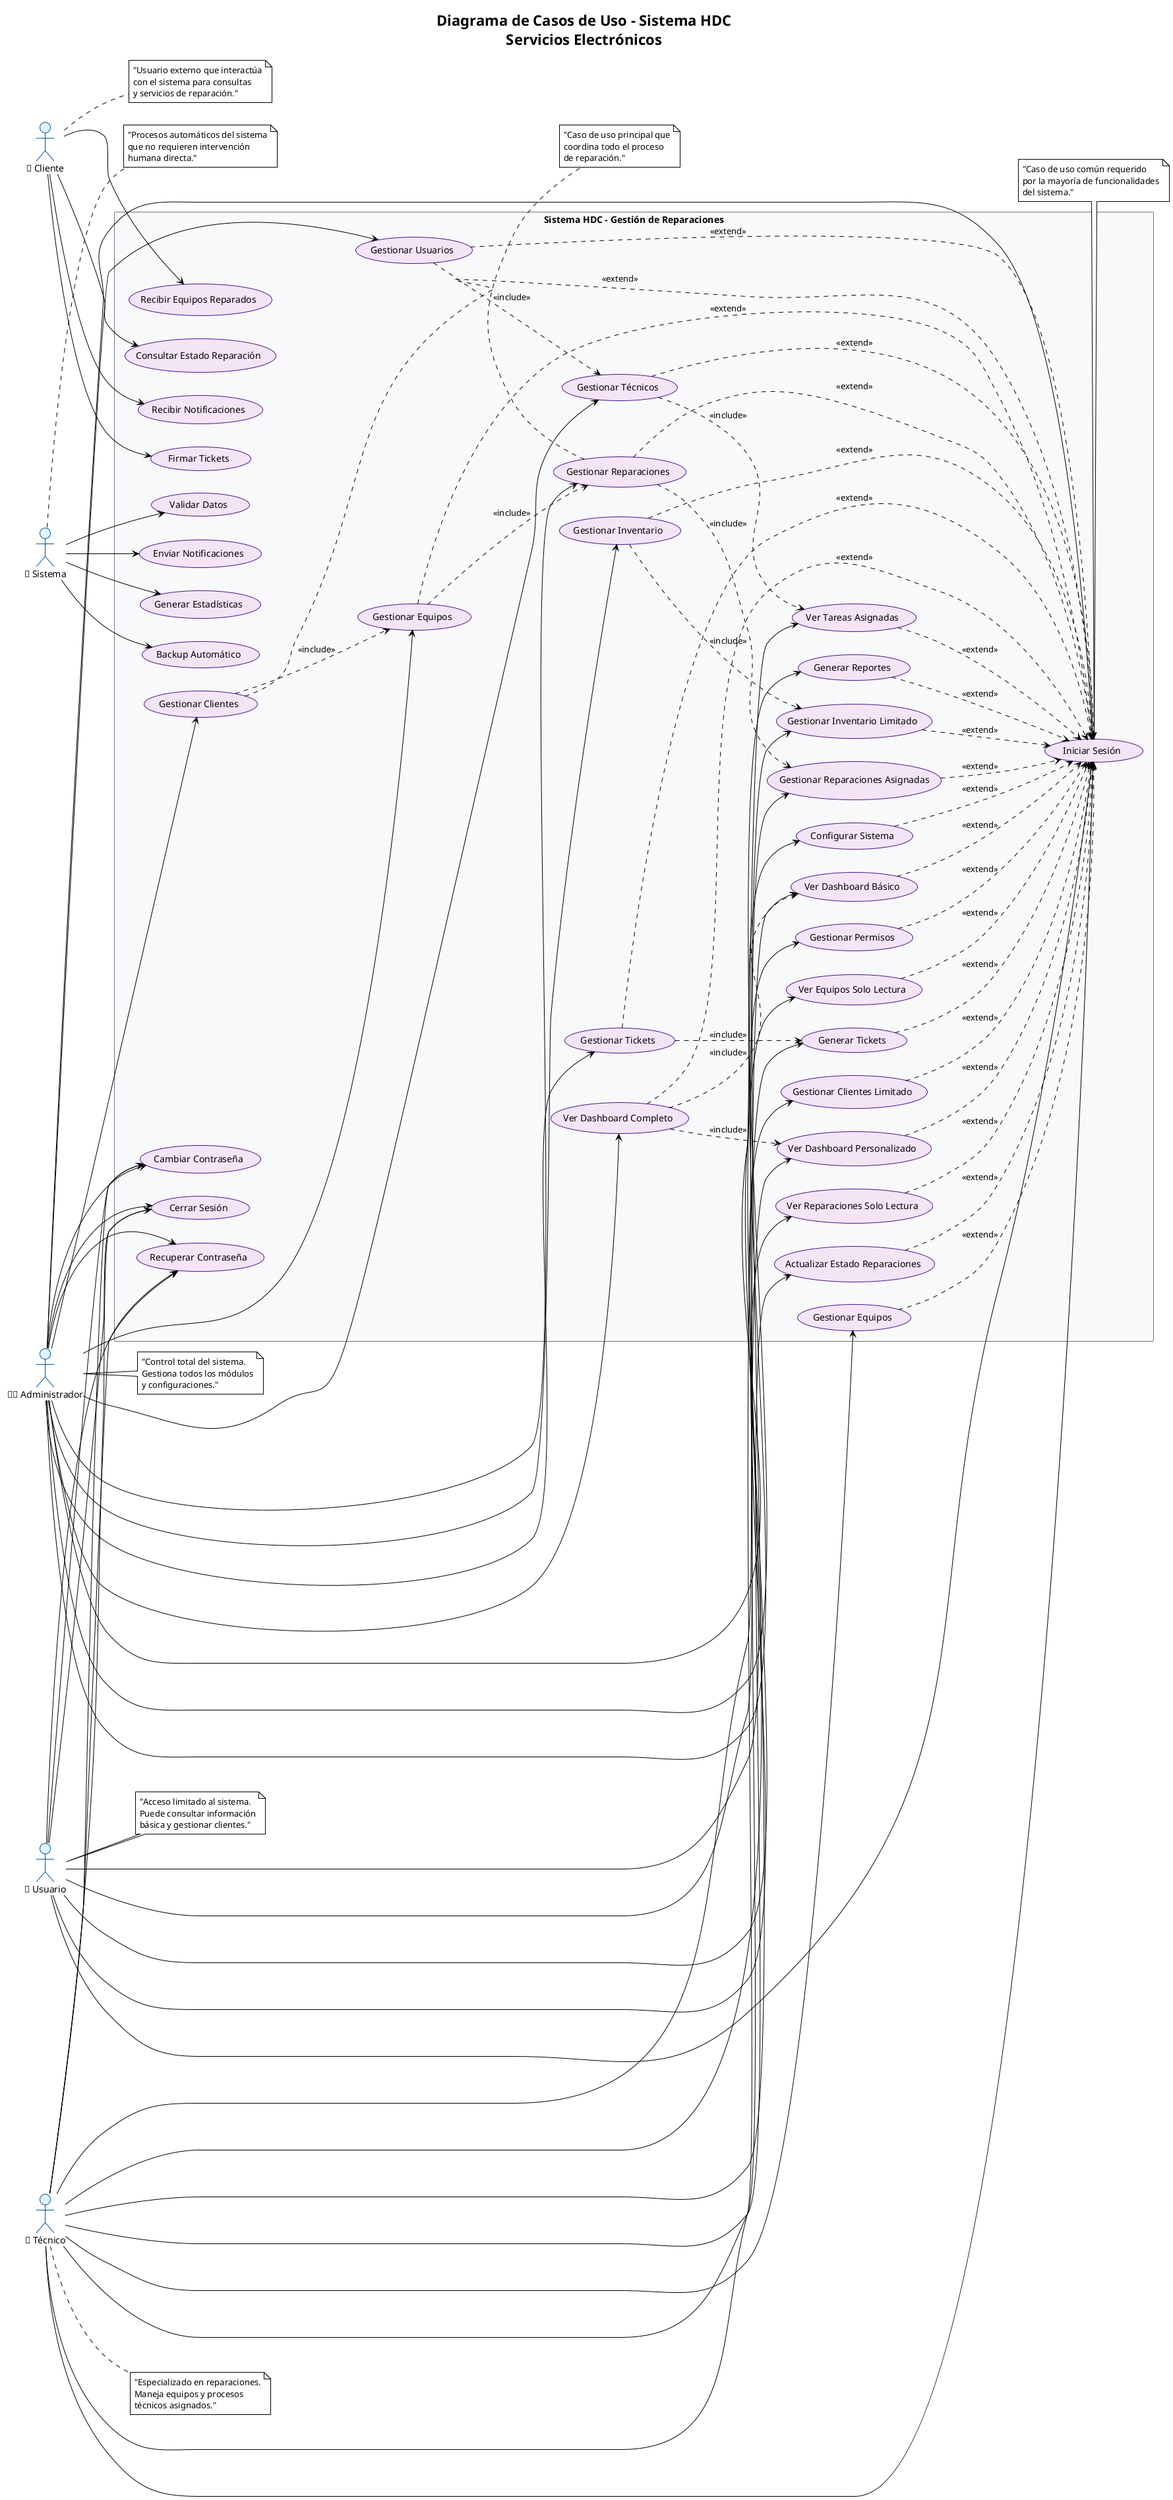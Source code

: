 @startuml DiagramaCasosUsoHDC

!theme plain
skinparam backgroundColor #FFFFFF
skinparam actor {
    BackgroundColor #E1F5FE
    BorderColor #01579B
    FontColor #000000
}
skinparam usecase {
    BackgroundColor #F3E5F5
    BorderColor #4A148C
    FontColor #000000
}
skinparam rectangle {
    BackgroundColor #F8F9FA
    BorderColor #6C757D
}

title Diagrama de Casos de Uso - Sistema HDC\nServicios Electrónicos

left to right direction

' Actores del Sistema
actor "👨‍💼 Administrador" as Admin
actor "🔧 Técnico" as Tecnico
actor "👤 Usuario" as Usuario
actor "👥 Cliente" as Cliente
actor "🤖 Sistema" as Sistema

' Rectángulo del sistema
rectangle "Sistema HDC - Gestión de Reparaciones" {
    
    ' Casos de Uso del Administrador
    usecase "Gestionar Usuarios" as UC1
    usecase "Gestionar Técnicos" as UC2
    usecase "Gestionar Clientes" as UC3
    usecase "Gestionar Equipos" as UC4
    usecase "Gestionar Reparaciones" as UC5
    usecase "Gestionar Inventario" as UC6
    usecase "Gestionar Tickets" as UC7
    usecase "Ver Dashboard Completo" as UC8
    usecase "Generar Reportes" as UC9
    usecase "Configurar Sistema" as UC10
    usecase "Gestionar Permisos" as UC11
    
    ' Casos de Uso del Técnico
    usecase "Ver Tareas Asignadas" as UC12
    usecase "Gestionar Reparaciones Asignadas" as UC13
    usecase "Actualizar Estado Reparaciones" as UC14
    usecase "Gestionar Equipos" as UC15
    usecase "Ver Dashboard Personalizado" as UC16
    usecase "Generar Tickets" as UC17
    usecase "Gestionar Inventario Limitado" as UC18
    
    ' Casos de Uso del Usuario
    usecase "Ver Dashboard Básico" as UC19
    usecase "Gestionar Clientes Limitado" as UC20
    usecase "Ver Reparaciones Solo Lectura" as UC21
    usecase "Ver Equipos Solo Lectura" as UC22
    
    ' Casos de Uso del Cliente
    usecase "Consultar Estado Reparación" as UC23
    usecase "Recibir Notificaciones" as UC24
    usecase "Firmar Tickets" as UC25
    usecase "Recibir Equipos Reparados" as UC26
    
    ' Casos de Uso del Sistema
    usecase "Enviar Notificaciones" as UC27
    usecase "Generar Estadísticas" as UC28
    usecase "Backup Automático" as UC29
    usecase "Validar Datos" as UC30
    
    ' Casos de Uso de Autenticación (Comunes)
    usecase "Iniciar Sesión" as UC_AUTH1
    usecase "Cerrar Sesión" as UC_AUTH2
    usecase "Recuperar Contraseña" as UC_AUTH3
    usecase "Cambiar Contraseña" as UC_AUTH4
}

' Relaciones del Administrador
Admin --> UC1
Admin --> UC2
Admin --> UC3
Admin --> UC4
Admin --> UC5
Admin --> UC6
Admin --> UC7
Admin --> UC8
Admin --> UC9
Admin --> UC10
Admin --> UC11
Admin --> UC_AUTH1
Admin --> UC_AUTH2
Admin --> UC_AUTH3
Admin --> UC_AUTH4

' Relaciones del Técnico
Tecnico --> UC12
Tecnico --> UC13
Tecnico --> UC14
Tecnico --> UC15
Tecnico --> UC16
Tecnico --> UC17
Tecnico --> UC18
Tecnico --> UC_AUTH1
Tecnico --> UC_AUTH2
Tecnico --> UC_AUTH3
Tecnico --> UC_AUTH4

' Relaciones del Usuario
Usuario --> UC19
Usuario --> UC20
Usuario --> UC21
Usuario --> UC22
Usuario --> UC_AUTH1
Usuario --> UC_AUTH2
Usuario --> UC_AUTH3
Usuario --> UC_AUTH4

' Relaciones del Cliente
Cliente --> UC23
Cliente --> UC24
Cliente --> UC25
Cliente --> UC26

' Relaciones del Sistema
Sistema --> UC27
Sistema --> UC28
Sistema --> UC29
Sistema --> UC30

' Relaciones entre casos de uso (Dependencias)
UC5 ..> UC13 : <<include>>
UC4 ..> UC5 : <<include>>
UC3 ..> UC4 : <<include>>
UC2 ..> UC12 : <<include>>
UC1 ..> UC2 : <<include>>
UC6 ..> UC18 : <<include>>
UC7 ..> UC17 : <<include>>
UC8 ..> UC16 : <<include>>
UC8 ..> UC19 : <<include>>

' Relaciones de extensión para autenticación
UC1 ..> UC_AUTH1 : <<extend>>
UC2 ..> UC_AUTH1 : <<extend>>
UC3 ..> UC_AUTH1 : <<extend>>
UC4 ..> UC_AUTH1 : <<extend>>
UC5 ..> UC_AUTH1 : <<extend>>
UC6 ..> UC_AUTH1 : <<extend>>
UC7 ..> UC_AUTH1 : <<extend>>
UC8 ..> UC_AUTH1 : <<extend>>
UC9 ..> UC_AUTH1 : <<extend>>
UC10 ..> UC_AUTH1 : <<extend>>
UC11 ..> UC_AUTH1 : <<extend>>
UC12 ..> UC_AUTH1 : <<extend>>
UC13 ..> UC_AUTH1 : <<extend>>
UC14 ..> UC_AUTH1 : <<extend>>
UC15 ..> UC_AUTH1 : <<extend>>
UC16 ..> UC_AUTH1 : <<extend>>
UC17 ..> UC_AUTH1 : <<extend>>
UC18 ..> UC_AUTH1 : <<extend>>
UC19 ..> UC_AUTH1 : <<extend>>
UC20 ..> UC_AUTH1 : <<extend>>
UC21 ..> UC_AUTH1 : <<extend>>
UC22 ..> UC_AUTH1 : <<extend>>

' Notas explicativas
note right of Admin : "Control total del sistema.\nGestiona todos los módulos\ny configuraciones."

note right of Tecnico : "Especializado en reparaciones.\nManeja equipos y procesos\ntécnicos asignados."

note right of Usuario : "Acceso limitado al sistema.\nPuede consultar información\nbásica y gestionar clientes."

note right of Cliente : "Usuario externo que interactúa\ncon el sistema para consultas\ny servicios de reparación."

note right of Sistema : "Procesos automáticos del sistema\nque no requieren intervención\nhumana directa."

note bottom of UC5 : "Caso de uso principal que\ncoordina todo el proceso\nde reparación."

note bottom of UC_AUTH1 : "Caso de uso común requerido\npor la mayoría de funcionalidades\ndel sistema."

@enduml
